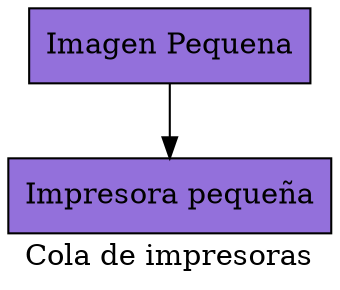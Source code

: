  digraph Cola_impresoras {
 label= "Cola de impresoras";
     node [shape=box, style=filled, color=black, fillcolor=mediumpurple];
     "Node           0 " [label="Impresora pequeña"];
     "Node           1 " [label="Imagen Pequena"];
     "Node           1 " -> "Node           0 ";
 }
